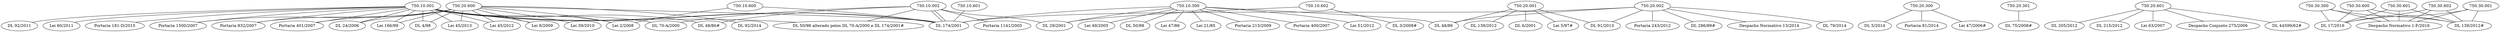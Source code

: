 graph {
"750.10.001" -- "Lei 45/2013";
"750.10.001" -- "Lei 45/2012";
"750.10.001" -- "DL 92/2011";
"750.10.001" -- "Lei 60/2011";
"750.10.001" -- "Portaria 181-D/2015";
"750.10.001" -- "Lei 9/2009";
"750.10.001" -- "Lei 2/2008";
"750.10.001" -- "Portaria 1500/2007";
"750.10.001" -- "Portaria 832/2007";
"750.10.001" -- "Portaria 401/2007";
"750.10.001" -- "DL 24/2006";
"750.10.001" -- "DL 174/2001";
"750.10.001" -- "Lei 166/99";
"750.10.001" -- "DL 70-A/2000";
"750.10.001" -- "DL 174/2001";
"750.10.001" -- "DL 4/98";
"750.10.001" -- "DL 48/86#";
"750.10.001" -- "DL 50/98 alterado pelos DL 70-A/2000 e DL 174/2001#";
"750.10.002" -- "Portaria 1141/2005";
"750.10.002" -- "DL 174/2001";
"750.10.002" -- "DL 29/2001";
"750.10.002" -- "DL 70-A/2000";
"750.10.002" -- "DL 174/2001";
"750.10.002" -- "DL 48/86#";
"750.10.002" -- "DL 50/98 alterado pelos DL 70-A/2000 e DL 174/2001#";
"750.10.300" -- "Lei 51/2012";
"750.10.300" -- "Lei 49/2005";
"750.10.300" -- "DL 50/98";
"750.10.300" -- "Lei 47/86";
"750.10.300" -- "Lei 21/85";
"750.10.300" -- "DL 174/2001";
"750.10.300" -- "DL 29/2001";
"750.10.300" -- "DL 48/86";
"750.10.300" -- "Portaria 213/2009";
"750.10.300" -- "Portaria 400/2007";
"750.10.600" -- "DL 174/2001";
"750.10.600" -- "Lei 2/2008";
"750.10.601" -- "DL 174/2001";
"750.10.602" -- "DL 29/2001";
"750.10.602" -- "DL 3/2008#";
"750.20.001" -- "DL 91/2013";
"750.20.001" -- "DL 139/2012";
"750.20.001" -- "DL 6/2001";
"750.20.001" -- "DL 48/86";
"750.20.001" -- "Lei 5/97#";
"750.20.002" -- "Despacho Normativo 13/2014";
"750.20.002" -- "DL 79/2014";
"750.20.002" -- "DL 91/2013";
"750.20.002" -- "DL 48/86";
"750.20.002" -- "Portaria 243/2012";
"750.20.002" -- "DL 174/2001";
"750.20.002" -- "DL 286/89#";
"750.20.300" -- "DL 5/2014";
"750.20.300" -- "Portaria 81/2014";
"750.20.300" -- "Lei 47/2006#";
"750.20.301" -- "DL 75/2008#";
"750.20.600" -- "DL 92/2014";
"750.20.600" -- "Lei 45/2013";
"750.20.600" -- "Lei 45/2012";
"750.20.600" -- "Lei 9/2009";
"750.20.600" -- "Lei 2/2008";
"750.20.600" -- "Lei 39/2010";
"750.20.600" -- "Portaria 1500/2007";
"750.20.600" -- "Portaria 832/2007";
"750.20.600" -- "Portaria 401/2007";
"750.20.600" -- "DL 24/2006";
"750.20.600" -- "DL 174/2001";
"750.20.600" -- "Lei 166/99";
"750.20.600" -- "DL 4/98";
"750.20.601" -- "DL 205/2012";
"750.20.601" -- "DL 215/2012";
"750.20.601" -- "Lei 63/2007";
"750.20.601" -- "Despacho Conjunto 275/2006";
"750.20.601" -- "DL 44599/62#";
"750.30.001" -- "DL 17/2016";
"750.30.001" -- "Despacho Normativo 1-F/2016";
"750.30.001" -- "DL 139/2012#";
"750.30.300" -- "DL 17/2016";
"750.30.300" -- "Despacho Normativo 1-F/2016";
"750.30.300" -- "DL 139/2012#";
"750.30.600" -- "DL 17/2016";
"750.30.600" -- "Despacho Normativo 1-F/2016";
"750.30.600" -- "DL 139/2012#";
"750.30.601" -- "DL 17/2016";
"750.30.601" -- "Despacho Normativo 1-F/2016";
"750.30.601" -- "DL 139/2012#";
"750.30.602" -- "DL 17/2016";
"750.30.602" -- "Despacho Normativo 1-F/2016";
"750.30.602" -- "DL 139/2012#";
}
